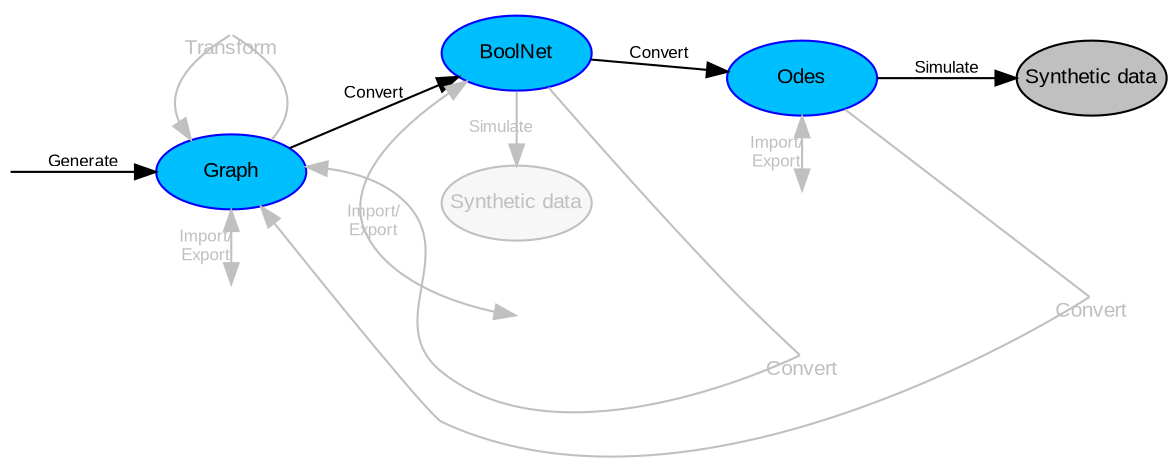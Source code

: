 digraph Overview {
    rankdir = "LR";
    node [fontname="Arial", fontsize=10, width=1, fixedsize=true];
    edge [fontname="Arial", fontsize=8];
    
    /* Model types */
    Parameters [shape=none, label="", width=0, pos="-0.5,1!"];
    DirectedGraph [label="Graph", style="filled", color="blue", fillcolor="deepskyblue", pos="0.75,1!"];
    BoolNet [label="BoolNet", style="filled", color="blue", fillcolor="deepskyblue", pos="2.5,1!"];
    Odes [label="Odes", style="filled", color="blue", fillcolor="deepskyblue", pos="4.25,1!"];
    
    /* Convert */    
    DirectedGraph -> BoolNet [label="Convert"];
    BoolNet -> Odes [label="Convert"];
    
    BoolNetToDirectedGraph [shape="none", label="Convert", width=0, height=0.35, pos="1.625,0.85!", fontcolor="grey", labelloc="b"];
    BoolNet -> BoolNetToDirectedGraph [color="grey", dir="none"];
    BoolNetToDirectedGraph -> DirectedGraph [color="grey"];
    
    OdesToDirectedGraph [shape="none", label="Convert", width=0, height=0.35, pos="2.75,0.5!", fontcolor="grey", labelloc="b"];
    Odes -> OdesToDirectedGraph [color="grey", dir="none"];
    OdesToDirectedGraph -> DirectedGraph [color="grey"];
    
    /*BoolNet -> DirectedGraph [label="Convert", color="grey", fontcolor="grey"];*/
    /*Odes -> DirectedGraph [label="Convert", color="grey", fontcolor="grey"];*/
    
    /* Generate */
    Parameters -> DirectedGraph [label="Generate"];
    
    /* Transforms */
    Transform [shape=none, label="Transform", width=0, height=0.35, pos="0.75,0.55!", fontcolor="grey", labelloc="b"];
    {
        rank=same; 
        DirectedGraph -> Transform [color="grey", dir="none"];
        Transform -> DirectedGraph [color="grey"];
    }
    
    /* Simulate */
    BoolNetData [label="Synthetic data", style="filled", color="grey", fillcolor="gray97", fontcolor="grey", pos="2.5,-0.10!"];
    OdesData [label="Synthetic data", style="filled", color="black", fillcolor="grey", pos="6,1!"];    
    {rank=same; BoolNet -> BoolNetData [label="Simulate", color="grey", fontcolor="grey"];}
    Odes -> OdesData [label="Simulate"];
    
    /* Export/import */
    GraphFile [shape=none, label="", width=0, pos="0.75,2!"];
    BoolNetFile [shape=none, label="", width=0, pos="2.5,2!"];
    OdesFile [shape=none, label="", width=0, pos="4.25,2!"];
    
    {rank=same; DirectedGraph -> GraphFile [label="Import/\nExport", color="grey", fontcolor="grey", dir="both"];}
    {rank=same; BoolNet -> BoolNetFile [label="Import/\nExport", color="grey", fontcolor="grey", dir="both"];}
    {rank=same; Odes -> OdesFile [label="Import/\nExport", color="grey", fontcolor="grey", dir="both"];}
    
}